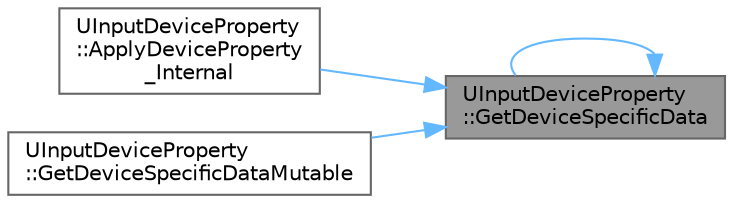 digraph "UInputDeviceProperty::GetDeviceSpecificData"
{
 // INTERACTIVE_SVG=YES
 // LATEX_PDF_SIZE
  bgcolor="transparent";
  edge [fontname=Helvetica,fontsize=10,labelfontname=Helvetica,labelfontsize=10];
  node [fontname=Helvetica,fontsize=10,shape=box,height=0.2,width=0.4];
  rankdir="RL";
  Node1 [id="Node000001",label="UInputDeviceProperty\l::GetDeviceSpecificData",height=0.2,width=0.4,color="gray40", fillcolor="grey60", style="filled", fontcolor="black",tooltip="Returns the device specific data for the given platform user."];
  Node1 -> Node2 [id="edge1_Node000001_Node000002",dir="back",color="steelblue1",style="solid",tooltip=" "];
  Node2 [id="Node000002",label="UInputDeviceProperty\l::ApplyDeviceProperty\l_Internal",height=0.2,width=0.4,color="grey40", fillcolor="white", style="filled",URL="$d0/da3/classUInputDeviceProperty.html#aac4d10bb379447d90b05ffb25300b5d7",tooltip="Apply the given device property."];
  Node1 -> Node1 [id="edge2_Node000001_Node000001",dir="back",color="steelblue1",style="solid",tooltip=" "];
  Node1 -> Node3 [id="edge3_Node000001_Node000003",dir="back",color="steelblue1",style="solid",tooltip=" "];
  Node3 [id="Node000003",label="UInputDeviceProperty\l::GetDeviceSpecificDataMutable",height=0.2,width=0.4,color="grey40", fillcolor="white", style="filled",URL="$d0/da3/classUInputDeviceProperty.html#a84e1a9f504291651fbe0c88649f8c8f5",tooltip=" "];
}
